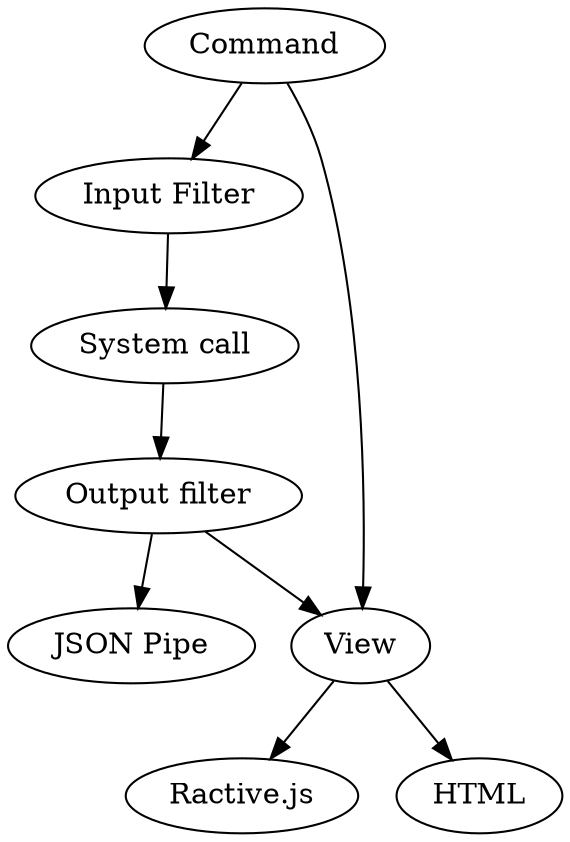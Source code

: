 digraph G {
  "Command" -> "Input Filter" -> "System call" -> "Output filter" -> "View";

  "Output filter" -> "JSON Pipe";

  "Command" -> "View";
  "View" -> "Ractive.js";
  "View" -> "HTML";
}
